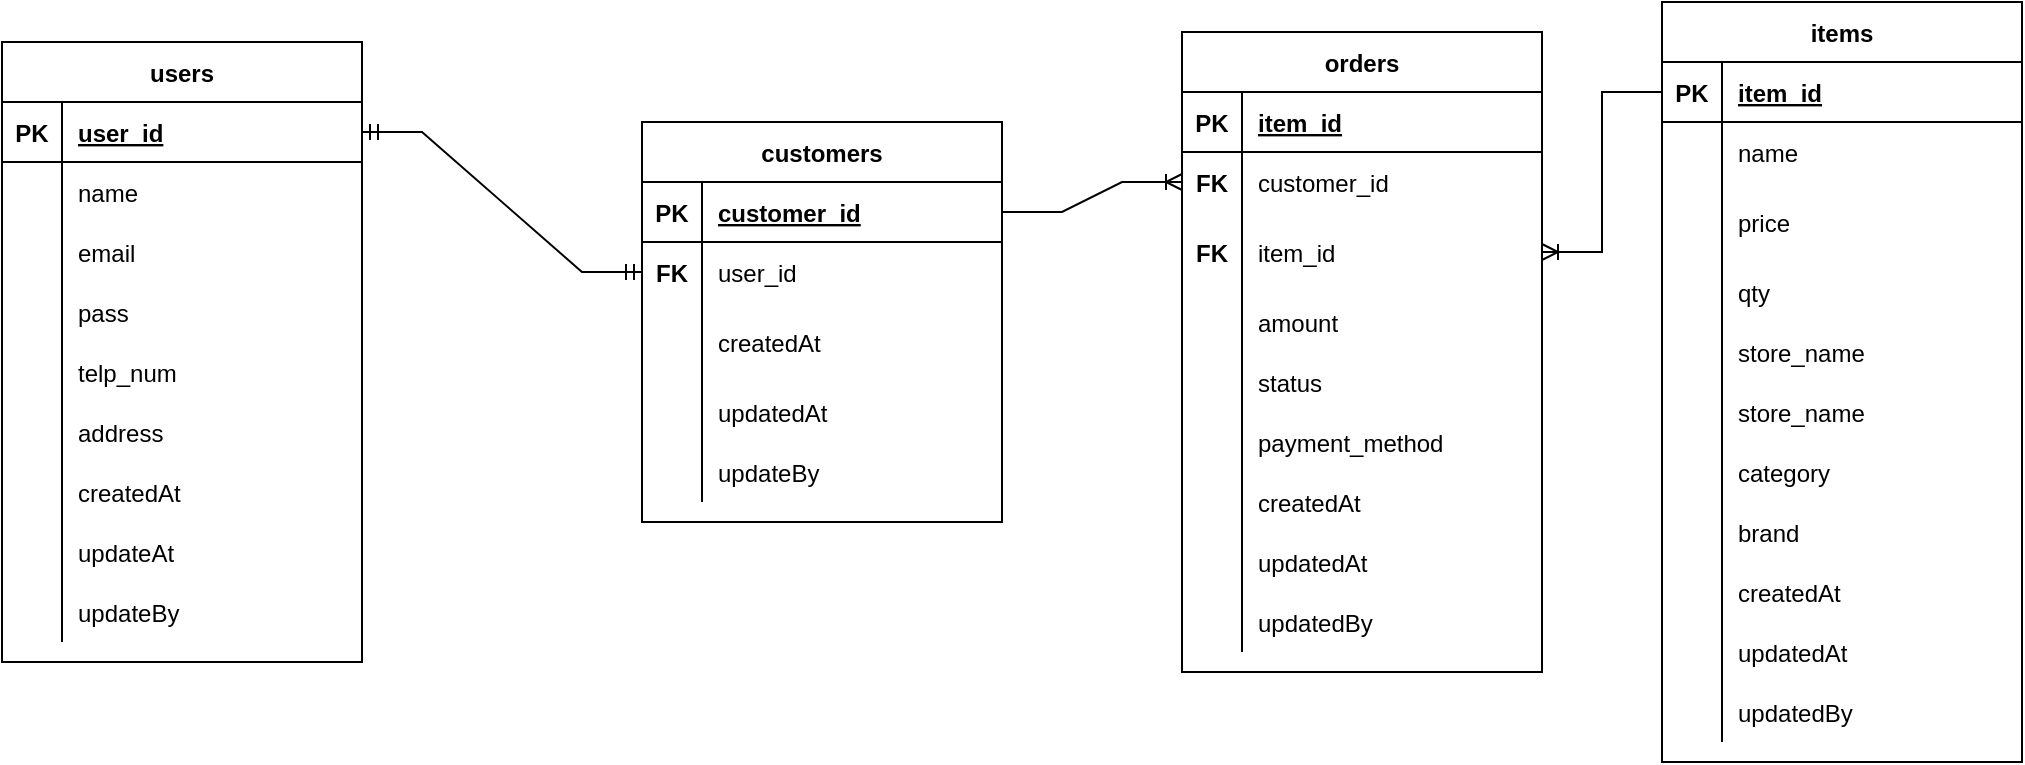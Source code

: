 <mxfile version="20.0.4" type="github">
  <diagram id="JrXbYblnjlUDJ8PP4WcI" name="Page-1">
    <mxGraphModel dx="1497" dy="842" grid="1" gridSize="10" guides="1" tooltips="1" connect="1" arrows="1" fold="1" page="1" pageScale="1" pageWidth="850" pageHeight="1100" math="0" shadow="0">
      <root>
        <mxCell id="0" />
        <mxCell id="1" parent="0" />
        <mxCell id="maL3BhOkL6FylzDIIZLm-1" value="users" style="shape=table;startSize=30;container=1;collapsible=1;childLayout=tableLayout;fixedRows=1;rowLines=0;fontStyle=1;align=center;resizeLast=1;sketch=0;" vertex="1" parent="1">
          <mxGeometry x="40" y="40" width="180" height="310" as="geometry">
            <mxRectangle x="120" y="180" width="70" height="30" as="alternateBounds" />
          </mxGeometry>
        </mxCell>
        <mxCell id="maL3BhOkL6FylzDIIZLm-2" value="" style="shape=tableRow;horizontal=0;startSize=0;swimlaneHead=0;swimlaneBody=0;fillColor=none;collapsible=0;dropTarget=0;points=[[0,0.5],[1,0.5]];portConstraint=eastwest;top=0;left=0;right=0;bottom=1;" vertex="1" parent="maL3BhOkL6FylzDIIZLm-1">
          <mxGeometry y="30" width="180" height="30" as="geometry" />
        </mxCell>
        <mxCell id="maL3BhOkL6FylzDIIZLm-3" value="PK" style="shape=partialRectangle;connectable=0;fillColor=none;top=0;left=0;bottom=0;right=0;fontStyle=1;overflow=hidden;" vertex="1" parent="maL3BhOkL6FylzDIIZLm-2">
          <mxGeometry width="30" height="30" as="geometry">
            <mxRectangle width="30" height="30" as="alternateBounds" />
          </mxGeometry>
        </mxCell>
        <mxCell id="maL3BhOkL6FylzDIIZLm-4" value="user_id" style="shape=partialRectangle;connectable=0;fillColor=none;top=0;left=0;bottom=0;right=0;align=left;spacingLeft=6;fontStyle=5;overflow=hidden;" vertex="1" parent="maL3BhOkL6FylzDIIZLm-2">
          <mxGeometry x="30" width="150" height="30" as="geometry">
            <mxRectangle width="150" height="30" as="alternateBounds" />
          </mxGeometry>
        </mxCell>
        <mxCell id="maL3BhOkL6FylzDIIZLm-5" value="" style="shape=tableRow;horizontal=0;startSize=0;swimlaneHead=0;swimlaneBody=0;fillColor=none;collapsible=0;dropTarget=0;points=[[0,0.5],[1,0.5]];portConstraint=eastwest;top=0;left=0;right=0;bottom=0;" vertex="1" parent="maL3BhOkL6FylzDIIZLm-1">
          <mxGeometry y="60" width="180" height="30" as="geometry" />
        </mxCell>
        <mxCell id="maL3BhOkL6FylzDIIZLm-6" value="" style="shape=partialRectangle;connectable=0;fillColor=none;top=0;left=0;bottom=0;right=0;editable=1;overflow=hidden;" vertex="1" parent="maL3BhOkL6FylzDIIZLm-5">
          <mxGeometry width="30" height="30" as="geometry">
            <mxRectangle width="30" height="30" as="alternateBounds" />
          </mxGeometry>
        </mxCell>
        <mxCell id="maL3BhOkL6FylzDIIZLm-7" value="name" style="shape=partialRectangle;connectable=0;fillColor=none;top=0;left=0;bottom=0;right=0;align=left;spacingLeft=6;overflow=hidden;" vertex="1" parent="maL3BhOkL6FylzDIIZLm-5">
          <mxGeometry x="30" width="150" height="30" as="geometry">
            <mxRectangle width="150" height="30" as="alternateBounds" />
          </mxGeometry>
        </mxCell>
        <mxCell id="maL3BhOkL6FylzDIIZLm-8" value="" style="shape=tableRow;horizontal=0;startSize=0;swimlaneHead=0;swimlaneBody=0;fillColor=none;collapsible=0;dropTarget=0;points=[[0,0.5],[1,0.5]];portConstraint=eastwest;top=0;left=0;right=0;bottom=0;" vertex="1" parent="maL3BhOkL6FylzDIIZLm-1">
          <mxGeometry y="90" width="180" height="30" as="geometry" />
        </mxCell>
        <mxCell id="maL3BhOkL6FylzDIIZLm-9" value="" style="shape=partialRectangle;connectable=0;fillColor=none;top=0;left=0;bottom=0;right=0;editable=1;overflow=hidden;" vertex="1" parent="maL3BhOkL6FylzDIIZLm-8">
          <mxGeometry width="30" height="30" as="geometry">
            <mxRectangle width="30" height="30" as="alternateBounds" />
          </mxGeometry>
        </mxCell>
        <mxCell id="maL3BhOkL6FylzDIIZLm-10" value="email" style="shape=partialRectangle;connectable=0;fillColor=none;top=0;left=0;bottom=0;right=0;align=left;spacingLeft=6;overflow=hidden;" vertex="1" parent="maL3BhOkL6FylzDIIZLm-8">
          <mxGeometry x="30" width="150" height="30" as="geometry">
            <mxRectangle width="150" height="30" as="alternateBounds" />
          </mxGeometry>
        </mxCell>
        <mxCell id="maL3BhOkL6FylzDIIZLm-11" value="" style="shape=tableRow;horizontal=0;startSize=0;swimlaneHead=0;swimlaneBody=0;fillColor=none;collapsible=0;dropTarget=0;points=[[0,0.5],[1,0.5]];portConstraint=eastwest;top=0;left=0;right=0;bottom=0;" vertex="1" parent="maL3BhOkL6FylzDIIZLm-1">
          <mxGeometry y="120" width="180" height="30" as="geometry" />
        </mxCell>
        <mxCell id="maL3BhOkL6FylzDIIZLm-12" value="" style="shape=partialRectangle;connectable=0;fillColor=none;top=0;left=0;bottom=0;right=0;editable=1;overflow=hidden;" vertex="1" parent="maL3BhOkL6FylzDIIZLm-11">
          <mxGeometry width="30" height="30" as="geometry">
            <mxRectangle width="30" height="30" as="alternateBounds" />
          </mxGeometry>
        </mxCell>
        <mxCell id="maL3BhOkL6FylzDIIZLm-13" value="pass" style="shape=partialRectangle;connectable=0;fillColor=none;top=0;left=0;bottom=0;right=0;align=left;spacingLeft=6;overflow=hidden;" vertex="1" parent="maL3BhOkL6FylzDIIZLm-11">
          <mxGeometry x="30" width="150" height="30" as="geometry">
            <mxRectangle width="150" height="30" as="alternateBounds" />
          </mxGeometry>
        </mxCell>
        <mxCell id="maL3BhOkL6FylzDIIZLm-101" value="" style="shape=tableRow;horizontal=0;startSize=0;swimlaneHead=0;swimlaneBody=0;fillColor=none;collapsible=0;dropTarget=0;points=[[0,0.5],[1,0.5]];portConstraint=eastwest;top=0;left=0;right=0;bottom=0;" vertex="1" parent="maL3BhOkL6FylzDIIZLm-1">
          <mxGeometry y="150" width="180" height="30" as="geometry" />
        </mxCell>
        <mxCell id="maL3BhOkL6FylzDIIZLm-102" value="" style="shape=partialRectangle;connectable=0;fillColor=none;top=0;left=0;bottom=0;right=0;editable=1;overflow=hidden;" vertex="1" parent="maL3BhOkL6FylzDIIZLm-101">
          <mxGeometry width="30" height="30" as="geometry">
            <mxRectangle width="30" height="30" as="alternateBounds" />
          </mxGeometry>
        </mxCell>
        <mxCell id="maL3BhOkL6FylzDIIZLm-103" value="telp_num" style="shape=partialRectangle;connectable=0;fillColor=none;top=0;left=0;bottom=0;right=0;align=left;spacingLeft=6;overflow=hidden;" vertex="1" parent="maL3BhOkL6FylzDIIZLm-101">
          <mxGeometry x="30" width="150" height="30" as="geometry">
            <mxRectangle width="150" height="30" as="alternateBounds" />
          </mxGeometry>
        </mxCell>
        <mxCell id="maL3BhOkL6FylzDIIZLm-104" value="" style="shape=tableRow;horizontal=0;startSize=0;swimlaneHead=0;swimlaneBody=0;fillColor=none;collapsible=0;dropTarget=0;points=[[0,0.5],[1,0.5]];portConstraint=eastwest;top=0;left=0;right=0;bottom=0;" vertex="1" parent="maL3BhOkL6FylzDIIZLm-1">
          <mxGeometry y="180" width="180" height="30" as="geometry" />
        </mxCell>
        <mxCell id="maL3BhOkL6FylzDIIZLm-105" value="" style="shape=partialRectangle;connectable=0;fillColor=none;top=0;left=0;bottom=0;right=0;editable=1;overflow=hidden;" vertex="1" parent="maL3BhOkL6FylzDIIZLm-104">
          <mxGeometry width="30" height="30" as="geometry">
            <mxRectangle width="30" height="30" as="alternateBounds" />
          </mxGeometry>
        </mxCell>
        <mxCell id="maL3BhOkL6FylzDIIZLm-106" value="address" style="shape=partialRectangle;connectable=0;fillColor=none;top=0;left=0;bottom=0;right=0;align=left;spacingLeft=6;overflow=hidden;" vertex="1" parent="maL3BhOkL6FylzDIIZLm-104">
          <mxGeometry x="30" width="150" height="30" as="geometry">
            <mxRectangle width="150" height="30" as="alternateBounds" />
          </mxGeometry>
        </mxCell>
        <mxCell id="maL3BhOkL6FylzDIIZLm-107" value="" style="shape=tableRow;horizontal=0;startSize=0;swimlaneHead=0;swimlaneBody=0;fillColor=none;collapsible=0;dropTarget=0;points=[[0,0.5],[1,0.5]];portConstraint=eastwest;top=0;left=0;right=0;bottom=0;" vertex="1" parent="maL3BhOkL6FylzDIIZLm-1">
          <mxGeometry y="210" width="180" height="30" as="geometry" />
        </mxCell>
        <mxCell id="maL3BhOkL6FylzDIIZLm-108" value="" style="shape=partialRectangle;connectable=0;fillColor=none;top=0;left=0;bottom=0;right=0;editable=1;overflow=hidden;" vertex="1" parent="maL3BhOkL6FylzDIIZLm-107">
          <mxGeometry width="30" height="30" as="geometry">
            <mxRectangle width="30" height="30" as="alternateBounds" />
          </mxGeometry>
        </mxCell>
        <mxCell id="maL3BhOkL6FylzDIIZLm-109" value="createdAt" style="shape=partialRectangle;connectable=0;fillColor=none;top=0;left=0;bottom=0;right=0;align=left;spacingLeft=6;overflow=hidden;" vertex="1" parent="maL3BhOkL6FylzDIIZLm-107">
          <mxGeometry x="30" width="150" height="30" as="geometry">
            <mxRectangle width="150" height="30" as="alternateBounds" />
          </mxGeometry>
        </mxCell>
        <mxCell id="maL3BhOkL6FylzDIIZLm-219" value="" style="shape=tableRow;horizontal=0;startSize=0;swimlaneHead=0;swimlaneBody=0;fillColor=none;collapsible=0;dropTarget=0;points=[[0,0.5],[1,0.5]];portConstraint=eastwest;top=0;left=0;right=0;bottom=0;" vertex="1" parent="maL3BhOkL6FylzDIIZLm-1">
          <mxGeometry y="240" width="180" height="30" as="geometry" />
        </mxCell>
        <mxCell id="maL3BhOkL6FylzDIIZLm-220" value="" style="shape=partialRectangle;connectable=0;fillColor=none;top=0;left=0;bottom=0;right=0;editable=1;overflow=hidden;" vertex="1" parent="maL3BhOkL6FylzDIIZLm-219">
          <mxGeometry width="30" height="30" as="geometry">
            <mxRectangle width="30" height="30" as="alternateBounds" />
          </mxGeometry>
        </mxCell>
        <mxCell id="maL3BhOkL6FylzDIIZLm-221" value="updateAt" style="shape=partialRectangle;connectable=0;fillColor=none;top=0;left=0;bottom=0;right=0;align=left;spacingLeft=6;overflow=hidden;" vertex="1" parent="maL3BhOkL6FylzDIIZLm-219">
          <mxGeometry x="30" width="150" height="30" as="geometry">
            <mxRectangle width="150" height="30" as="alternateBounds" />
          </mxGeometry>
        </mxCell>
        <mxCell id="maL3BhOkL6FylzDIIZLm-110" value="" style="shape=tableRow;horizontal=0;startSize=0;swimlaneHead=0;swimlaneBody=0;fillColor=none;collapsible=0;dropTarget=0;points=[[0,0.5],[1,0.5]];portConstraint=eastwest;top=0;left=0;right=0;bottom=0;" vertex="1" parent="maL3BhOkL6FylzDIIZLm-1">
          <mxGeometry y="270" width="180" height="30" as="geometry" />
        </mxCell>
        <mxCell id="maL3BhOkL6FylzDIIZLm-111" value="" style="shape=partialRectangle;connectable=0;fillColor=none;top=0;left=0;bottom=0;right=0;editable=1;overflow=hidden;" vertex="1" parent="maL3BhOkL6FylzDIIZLm-110">
          <mxGeometry width="30" height="30" as="geometry">
            <mxRectangle width="30" height="30" as="alternateBounds" />
          </mxGeometry>
        </mxCell>
        <mxCell id="maL3BhOkL6FylzDIIZLm-112" value="updateBy" style="shape=partialRectangle;connectable=0;fillColor=none;top=0;left=0;bottom=0;right=0;align=left;spacingLeft=6;overflow=hidden;" vertex="1" parent="maL3BhOkL6FylzDIIZLm-110">
          <mxGeometry x="30" width="150" height="30" as="geometry">
            <mxRectangle width="150" height="30" as="alternateBounds" />
          </mxGeometry>
        </mxCell>
        <mxCell id="maL3BhOkL6FylzDIIZLm-144" value="customers" style="shape=table;startSize=30;container=1;collapsible=1;childLayout=tableLayout;fixedRows=1;rowLines=0;fontStyle=1;align=center;resizeLast=1;sketch=0;" vertex="1" parent="1">
          <mxGeometry x="360" y="80" width="180" height="200" as="geometry" />
        </mxCell>
        <mxCell id="maL3BhOkL6FylzDIIZLm-145" value="" style="shape=tableRow;horizontal=0;startSize=0;swimlaneHead=0;swimlaneBody=0;fillColor=none;collapsible=0;dropTarget=0;points=[[0,0.5],[1,0.5]];portConstraint=eastwest;top=0;left=0;right=0;bottom=1;sketch=0;" vertex="1" parent="maL3BhOkL6FylzDIIZLm-144">
          <mxGeometry y="30" width="180" height="30" as="geometry" />
        </mxCell>
        <mxCell id="maL3BhOkL6FylzDIIZLm-146" value="PK" style="shape=partialRectangle;connectable=0;fillColor=none;top=0;left=0;bottom=0;right=0;fontStyle=1;overflow=hidden;sketch=0;" vertex="1" parent="maL3BhOkL6FylzDIIZLm-145">
          <mxGeometry width="30" height="30" as="geometry">
            <mxRectangle width="30" height="30" as="alternateBounds" />
          </mxGeometry>
        </mxCell>
        <mxCell id="maL3BhOkL6FylzDIIZLm-147" value="customer_id" style="shape=partialRectangle;connectable=0;fillColor=none;top=0;left=0;bottom=0;right=0;align=left;spacingLeft=6;fontStyle=5;overflow=hidden;sketch=0;" vertex="1" parent="maL3BhOkL6FylzDIIZLm-145">
          <mxGeometry x="30" width="150" height="30" as="geometry">
            <mxRectangle width="150" height="30" as="alternateBounds" />
          </mxGeometry>
        </mxCell>
        <mxCell id="maL3BhOkL6FylzDIIZLm-148" value="" style="shape=tableRow;horizontal=0;startSize=0;swimlaneHead=0;swimlaneBody=0;fillColor=none;collapsible=0;dropTarget=0;points=[[0,0.5],[1,0.5]];portConstraint=eastwest;top=0;left=0;right=0;bottom=0;sketch=0;" vertex="1" parent="maL3BhOkL6FylzDIIZLm-144">
          <mxGeometry y="60" width="180" height="30" as="geometry" />
        </mxCell>
        <mxCell id="maL3BhOkL6FylzDIIZLm-149" value="FK" style="shape=partialRectangle;connectable=0;fillColor=none;top=0;left=0;bottom=0;right=0;editable=1;overflow=hidden;sketch=0;fontStyle=1" vertex="1" parent="maL3BhOkL6FylzDIIZLm-148">
          <mxGeometry width="30" height="30" as="geometry">
            <mxRectangle width="30" height="30" as="alternateBounds" />
          </mxGeometry>
        </mxCell>
        <mxCell id="maL3BhOkL6FylzDIIZLm-150" value="user_id" style="shape=partialRectangle;connectable=0;fillColor=none;top=0;left=0;bottom=0;right=0;align=left;spacingLeft=6;overflow=hidden;sketch=0;" vertex="1" parent="maL3BhOkL6FylzDIIZLm-148">
          <mxGeometry x="30" width="150" height="30" as="geometry">
            <mxRectangle width="150" height="30" as="alternateBounds" />
          </mxGeometry>
        </mxCell>
        <mxCell id="maL3BhOkL6FylzDIIZLm-157" value="" style="shape=tableRow;horizontal=0;startSize=0;swimlaneHead=0;swimlaneBody=0;fillColor=none;collapsible=0;dropTarget=0;points=[[0,0.5],[1,0.5]];portConstraint=eastwest;top=0;left=0;right=0;bottom=0;sketch=0;" vertex="1" parent="maL3BhOkL6FylzDIIZLm-144">
          <mxGeometry y="90" width="180" height="40" as="geometry" />
        </mxCell>
        <mxCell id="maL3BhOkL6FylzDIIZLm-158" value="" style="shape=partialRectangle;connectable=0;fillColor=none;top=0;left=0;bottom=0;right=0;editable=1;overflow=hidden;sketch=0;" vertex="1" parent="maL3BhOkL6FylzDIIZLm-157">
          <mxGeometry width="30" height="40" as="geometry">
            <mxRectangle width="30" height="40" as="alternateBounds" />
          </mxGeometry>
        </mxCell>
        <mxCell id="maL3BhOkL6FylzDIIZLm-159" value="createdAt" style="shape=partialRectangle;connectable=0;fillColor=none;top=0;left=0;bottom=0;right=0;align=left;spacingLeft=6;overflow=hidden;sketch=0;" vertex="1" parent="maL3BhOkL6FylzDIIZLm-157">
          <mxGeometry x="30" width="150" height="40" as="geometry">
            <mxRectangle width="150" height="40" as="alternateBounds" />
          </mxGeometry>
        </mxCell>
        <mxCell id="maL3BhOkL6FylzDIIZLm-160" value="" style="shape=tableRow;horizontal=0;startSize=0;swimlaneHead=0;swimlaneBody=0;fillColor=none;collapsible=0;dropTarget=0;points=[[0,0.5],[1,0.5]];portConstraint=eastwest;top=0;left=0;right=0;bottom=0;sketch=0;" vertex="1" parent="maL3BhOkL6FylzDIIZLm-144">
          <mxGeometry y="130" width="180" height="30" as="geometry" />
        </mxCell>
        <mxCell id="maL3BhOkL6FylzDIIZLm-161" value="" style="shape=partialRectangle;connectable=0;fillColor=none;top=0;left=0;bottom=0;right=0;editable=1;overflow=hidden;sketch=0;" vertex="1" parent="maL3BhOkL6FylzDIIZLm-160">
          <mxGeometry width="30" height="30" as="geometry">
            <mxRectangle width="30" height="30" as="alternateBounds" />
          </mxGeometry>
        </mxCell>
        <mxCell id="maL3BhOkL6FylzDIIZLm-162" value="updatedAt" style="shape=partialRectangle;connectable=0;fillColor=none;top=0;left=0;bottom=0;right=0;align=left;spacingLeft=6;overflow=hidden;sketch=0;" vertex="1" parent="maL3BhOkL6FylzDIIZLm-160">
          <mxGeometry x="30" width="150" height="30" as="geometry">
            <mxRectangle width="150" height="30" as="alternateBounds" />
          </mxGeometry>
        </mxCell>
        <mxCell id="maL3BhOkL6FylzDIIZLm-240" value="" style="shape=tableRow;horizontal=0;startSize=0;swimlaneHead=0;swimlaneBody=0;fillColor=none;collapsible=0;dropTarget=0;points=[[0,0.5],[1,0.5]];portConstraint=eastwest;top=0;left=0;right=0;bottom=0;" vertex="1" parent="maL3BhOkL6FylzDIIZLm-144">
          <mxGeometry y="160" width="180" height="30" as="geometry" />
        </mxCell>
        <mxCell id="maL3BhOkL6FylzDIIZLm-241" value="" style="shape=partialRectangle;connectable=0;fillColor=none;top=0;left=0;bottom=0;right=0;editable=1;overflow=hidden;" vertex="1" parent="maL3BhOkL6FylzDIIZLm-240">
          <mxGeometry width="30" height="30" as="geometry">
            <mxRectangle width="30" height="30" as="alternateBounds" />
          </mxGeometry>
        </mxCell>
        <mxCell id="maL3BhOkL6FylzDIIZLm-242" value="updateBy" style="shape=partialRectangle;connectable=0;fillColor=none;top=0;left=0;bottom=0;right=0;align=left;spacingLeft=6;overflow=hidden;" vertex="1" parent="maL3BhOkL6FylzDIIZLm-240">
          <mxGeometry x="30" width="150" height="30" as="geometry">
            <mxRectangle width="150" height="30" as="alternateBounds" />
          </mxGeometry>
        </mxCell>
        <mxCell id="maL3BhOkL6FylzDIIZLm-163" value="" style="edgeStyle=entityRelationEdgeStyle;fontSize=12;html=1;endArrow=ERmandOne;startArrow=ERmandOne;rounded=0;entryX=0;entryY=0.5;entryDx=0;entryDy=0;" edge="1" parent="1" source="maL3BhOkL6FylzDIIZLm-2" target="maL3BhOkL6FylzDIIZLm-148">
          <mxGeometry width="100" height="100" relative="1" as="geometry">
            <mxPoint x="400" y="570" as="sourcePoint" />
            <mxPoint x="500" y="470" as="targetPoint" />
          </mxGeometry>
        </mxCell>
        <mxCell id="maL3BhOkL6FylzDIIZLm-164" value="items" style="shape=table;startSize=30;container=1;collapsible=1;childLayout=tableLayout;fixedRows=1;rowLines=0;fontStyle=1;align=center;resizeLast=1;sketch=0;" vertex="1" parent="1">
          <mxGeometry x="870" y="20" width="180" height="380" as="geometry" />
        </mxCell>
        <mxCell id="maL3BhOkL6FylzDIIZLm-165" value="" style="shape=tableRow;horizontal=0;startSize=0;swimlaneHead=0;swimlaneBody=0;fillColor=none;collapsible=0;dropTarget=0;points=[[0,0.5],[1,0.5]];portConstraint=eastwest;top=0;left=0;right=0;bottom=1;sketch=0;" vertex="1" parent="maL3BhOkL6FylzDIIZLm-164">
          <mxGeometry y="30" width="180" height="30" as="geometry" />
        </mxCell>
        <mxCell id="maL3BhOkL6FylzDIIZLm-166" value="PK" style="shape=partialRectangle;connectable=0;fillColor=none;top=0;left=0;bottom=0;right=0;fontStyle=1;overflow=hidden;sketch=0;" vertex="1" parent="maL3BhOkL6FylzDIIZLm-165">
          <mxGeometry width="30" height="30" as="geometry">
            <mxRectangle width="30" height="30" as="alternateBounds" />
          </mxGeometry>
        </mxCell>
        <mxCell id="maL3BhOkL6FylzDIIZLm-167" value="item_id" style="shape=partialRectangle;connectable=0;fillColor=none;top=0;left=0;bottom=0;right=0;align=left;spacingLeft=6;fontStyle=5;overflow=hidden;sketch=0;" vertex="1" parent="maL3BhOkL6FylzDIIZLm-165">
          <mxGeometry x="30" width="150" height="30" as="geometry">
            <mxRectangle width="150" height="30" as="alternateBounds" />
          </mxGeometry>
        </mxCell>
        <mxCell id="maL3BhOkL6FylzDIIZLm-168" value="" style="shape=tableRow;horizontal=0;startSize=0;swimlaneHead=0;swimlaneBody=0;fillColor=none;collapsible=0;dropTarget=0;points=[[0,0.5],[1,0.5]];portConstraint=eastwest;top=0;left=0;right=0;bottom=0;sketch=0;" vertex="1" parent="maL3BhOkL6FylzDIIZLm-164">
          <mxGeometry y="60" width="180" height="30" as="geometry" />
        </mxCell>
        <mxCell id="maL3BhOkL6FylzDIIZLm-169" value="" style="shape=partialRectangle;connectable=0;fillColor=none;top=0;left=0;bottom=0;right=0;editable=1;overflow=hidden;sketch=0;" vertex="1" parent="maL3BhOkL6FylzDIIZLm-168">
          <mxGeometry width="30" height="30" as="geometry">
            <mxRectangle width="30" height="30" as="alternateBounds" />
          </mxGeometry>
        </mxCell>
        <mxCell id="maL3BhOkL6FylzDIIZLm-170" value="name" style="shape=partialRectangle;connectable=0;fillColor=none;top=0;left=0;bottom=0;right=0;align=left;spacingLeft=6;overflow=hidden;sketch=0;" vertex="1" parent="maL3BhOkL6FylzDIIZLm-168">
          <mxGeometry x="30" width="150" height="30" as="geometry">
            <mxRectangle width="150" height="30" as="alternateBounds" />
          </mxGeometry>
        </mxCell>
        <mxCell id="maL3BhOkL6FylzDIIZLm-171" value="" style="shape=tableRow;horizontal=0;startSize=0;swimlaneHead=0;swimlaneBody=0;fillColor=none;collapsible=0;dropTarget=0;points=[[0,0.5],[1,0.5]];portConstraint=eastwest;top=0;left=0;right=0;bottom=0;sketch=0;" vertex="1" parent="maL3BhOkL6FylzDIIZLm-164">
          <mxGeometry y="90" width="180" height="40" as="geometry" />
        </mxCell>
        <mxCell id="maL3BhOkL6FylzDIIZLm-172" value="" style="shape=partialRectangle;connectable=0;fillColor=none;top=0;left=0;bottom=0;right=0;editable=1;overflow=hidden;sketch=0;" vertex="1" parent="maL3BhOkL6FylzDIIZLm-171">
          <mxGeometry width="30" height="40" as="geometry">
            <mxRectangle width="30" height="40" as="alternateBounds" />
          </mxGeometry>
        </mxCell>
        <mxCell id="maL3BhOkL6FylzDIIZLm-173" value="price" style="shape=partialRectangle;connectable=0;fillColor=none;top=0;left=0;bottom=0;right=0;align=left;spacingLeft=6;overflow=hidden;sketch=0;" vertex="1" parent="maL3BhOkL6FylzDIIZLm-171">
          <mxGeometry x="30" width="150" height="40" as="geometry">
            <mxRectangle width="150" height="40" as="alternateBounds" />
          </mxGeometry>
        </mxCell>
        <mxCell id="maL3BhOkL6FylzDIIZLm-174" value="" style="shape=tableRow;horizontal=0;startSize=0;swimlaneHead=0;swimlaneBody=0;fillColor=none;collapsible=0;dropTarget=0;points=[[0,0.5],[1,0.5]];portConstraint=eastwest;top=0;left=0;right=0;bottom=0;sketch=0;" vertex="1" parent="maL3BhOkL6FylzDIIZLm-164">
          <mxGeometry y="130" width="180" height="30" as="geometry" />
        </mxCell>
        <mxCell id="maL3BhOkL6FylzDIIZLm-175" value="" style="shape=partialRectangle;connectable=0;fillColor=none;top=0;left=0;bottom=0;right=0;editable=1;overflow=hidden;sketch=0;" vertex="1" parent="maL3BhOkL6FylzDIIZLm-174">
          <mxGeometry width="30" height="30" as="geometry">
            <mxRectangle width="30" height="30" as="alternateBounds" />
          </mxGeometry>
        </mxCell>
        <mxCell id="maL3BhOkL6FylzDIIZLm-176" value="qty" style="shape=partialRectangle;connectable=0;fillColor=none;top=0;left=0;bottom=0;right=0;align=left;spacingLeft=6;overflow=hidden;sketch=0;" vertex="1" parent="maL3BhOkL6FylzDIIZLm-174">
          <mxGeometry x="30" width="150" height="30" as="geometry">
            <mxRectangle width="150" height="30" as="alternateBounds" />
          </mxGeometry>
        </mxCell>
        <mxCell id="maL3BhOkL6FylzDIIZLm-246" value="" style="shape=tableRow;horizontal=0;startSize=0;swimlaneHead=0;swimlaneBody=0;fillColor=none;collapsible=0;dropTarget=0;points=[[0,0.5],[1,0.5]];portConstraint=eastwest;top=0;left=0;right=0;bottom=0;sketch=0;" vertex="1" parent="maL3BhOkL6FylzDIIZLm-164">
          <mxGeometry y="160" width="180" height="30" as="geometry" />
        </mxCell>
        <mxCell id="maL3BhOkL6FylzDIIZLm-247" value="" style="shape=partialRectangle;connectable=0;fillColor=none;top=0;left=0;bottom=0;right=0;editable=1;overflow=hidden;sketch=0;" vertex="1" parent="maL3BhOkL6FylzDIIZLm-246">
          <mxGeometry width="30" height="30" as="geometry">
            <mxRectangle width="30" height="30" as="alternateBounds" />
          </mxGeometry>
        </mxCell>
        <mxCell id="maL3BhOkL6FylzDIIZLm-248" value="store_name" style="shape=partialRectangle;connectable=0;fillColor=none;top=0;left=0;bottom=0;right=0;align=left;spacingLeft=6;overflow=hidden;sketch=0;" vertex="1" parent="maL3BhOkL6FylzDIIZLm-246">
          <mxGeometry x="30" width="150" height="30" as="geometry">
            <mxRectangle width="150" height="30" as="alternateBounds" />
          </mxGeometry>
        </mxCell>
        <mxCell id="maL3BhOkL6FylzDIIZLm-178" value="" style="shape=tableRow;horizontal=0;startSize=0;swimlaneHead=0;swimlaneBody=0;fillColor=none;collapsible=0;dropTarget=0;points=[[0,0.5],[1,0.5]];portConstraint=eastwest;top=0;left=0;right=0;bottom=0;sketch=0;" vertex="1" parent="maL3BhOkL6FylzDIIZLm-164">
          <mxGeometry y="190" width="180" height="30" as="geometry" />
        </mxCell>
        <mxCell id="maL3BhOkL6FylzDIIZLm-179" value="" style="shape=partialRectangle;connectable=0;fillColor=none;top=0;left=0;bottom=0;right=0;editable=1;overflow=hidden;sketch=0;" vertex="1" parent="maL3BhOkL6FylzDIIZLm-178">
          <mxGeometry width="30" height="30" as="geometry">
            <mxRectangle width="30" height="30" as="alternateBounds" />
          </mxGeometry>
        </mxCell>
        <mxCell id="maL3BhOkL6FylzDIIZLm-180" value="store_name" style="shape=partialRectangle;connectable=0;fillColor=none;top=0;left=0;bottom=0;right=0;align=left;spacingLeft=6;overflow=hidden;sketch=0;" vertex="1" parent="maL3BhOkL6FylzDIIZLm-178">
          <mxGeometry x="30" width="150" height="30" as="geometry">
            <mxRectangle width="150" height="30" as="alternateBounds" />
          </mxGeometry>
        </mxCell>
        <mxCell id="maL3BhOkL6FylzDIIZLm-181" value="" style="shape=tableRow;horizontal=0;startSize=0;swimlaneHead=0;swimlaneBody=0;fillColor=none;collapsible=0;dropTarget=0;points=[[0,0.5],[1,0.5]];portConstraint=eastwest;top=0;left=0;right=0;bottom=0;sketch=0;" vertex="1" parent="maL3BhOkL6FylzDIIZLm-164">
          <mxGeometry y="220" width="180" height="30" as="geometry" />
        </mxCell>
        <mxCell id="maL3BhOkL6FylzDIIZLm-182" value="" style="shape=partialRectangle;connectable=0;fillColor=none;top=0;left=0;bottom=0;right=0;editable=1;overflow=hidden;sketch=0;" vertex="1" parent="maL3BhOkL6FylzDIIZLm-181">
          <mxGeometry width="30" height="30" as="geometry">
            <mxRectangle width="30" height="30" as="alternateBounds" />
          </mxGeometry>
        </mxCell>
        <mxCell id="maL3BhOkL6FylzDIIZLm-183" value="category" style="shape=partialRectangle;connectable=0;fillColor=none;top=0;left=0;bottom=0;right=0;align=left;spacingLeft=6;overflow=hidden;sketch=0;" vertex="1" parent="maL3BhOkL6FylzDIIZLm-181">
          <mxGeometry x="30" width="150" height="30" as="geometry">
            <mxRectangle width="150" height="30" as="alternateBounds" />
          </mxGeometry>
        </mxCell>
        <mxCell id="maL3BhOkL6FylzDIIZLm-184" value="" style="shape=tableRow;horizontal=0;startSize=0;swimlaneHead=0;swimlaneBody=0;fillColor=none;collapsible=0;dropTarget=0;points=[[0,0.5],[1,0.5]];portConstraint=eastwest;top=0;left=0;right=0;bottom=0;sketch=0;" vertex="1" parent="maL3BhOkL6FylzDIIZLm-164">
          <mxGeometry y="250" width="180" height="30" as="geometry" />
        </mxCell>
        <mxCell id="maL3BhOkL6FylzDIIZLm-185" value="" style="shape=partialRectangle;connectable=0;fillColor=none;top=0;left=0;bottom=0;right=0;editable=1;overflow=hidden;sketch=0;" vertex="1" parent="maL3BhOkL6FylzDIIZLm-184">
          <mxGeometry width="30" height="30" as="geometry">
            <mxRectangle width="30" height="30" as="alternateBounds" />
          </mxGeometry>
        </mxCell>
        <mxCell id="maL3BhOkL6FylzDIIZLm-186" value="brand" style="shape=partialRectangle;connectable=0;fillColor=none;top=0;left=0;bottom=0;right=0;align=left;spacingLeft=6;overflow=hidden;sketch=0;" vertex="1" parent="maL3BhOkL6FylzDIIZLm-184">
          <mxGeometry x="30" width="150" height="30" as="geometry">
            <mxRectangle width="150" height="30" as="alternateBounds" />
          </mxGeometry>
        </mxCell>
        <mxCell id="maL3BhOkL6FylzDIIZLm-187" value="" style="shape=tableRow;horizontal=0;startSize=0;swimlaneHead=0;swimlaneBody=0;fillColor=none;collapsible=0;dropTarget=0;points=[[0,0.5],[1,0.5]];portConstraint=eastwest;top=0;left=0;right=0;bottom=0;sketch=0;" vertex="1" parent="maL3BhOkL6FylzDIIZLm-164">
          <mxGeometry y="280" width="180" height="30" as="geometry" />
        </mxCell>
        <mxCell id="maL3BhOkL6FylzDIIZLm-188" value="" style="shape=partialRectangle;connectable=0;fillColor=none;top=0;left=0;bottom=0;right=0;editable=1;overflow=hidden;sketch=0;" vertex="1" parent="maL3BhOkL6FylzDIIZLm-187">
          <mxGeometry width="30" height="30" as="geometry">
            <mxRectangle width="30" height="30" as="alternateBounds" />
          </mxGeometry>
        </mxCell>
        <mxCell id="maL3BhOkL6FylzDIIZLm-189" value="createdAt" style="shape=partialRectangle;connectable=0;fillColor=none;top=0;left=0;bottom=0;right=0;align=left;spacingLeft=6;overflow=hidden;sketch=0;" vertex="1" parent="maL3BhOkL6FylzDIIZLm-187">
          <mxGeometry x="30" width="150" height="30" as="geometry">
            <mxRectangle width="150" height="30" as="alternateBounds" />
          </mxGeometry>
        </mxCell>
        <mxCell id="maL3BhOkL6FylzDIIZLm-190" value="" style="shape=tableRow;horizontal=0;startSize=0;swimlaneHead=0;swimlaneBody=0;fillColor=none;collapsible=0;dropTarget=0;points=[[0,0.5],[1,0.5]];portConstraint=eastwest;top=0;left=0;right=0;bottom=0;sketch=0;" vertex="1" parent="maL3BhOkL6FylzDIIZLm-164">
          <mxGeometry y="310" width="180" height="30" as="geometry" />
        </mxCell>
        <mxCell id="maL3BhOkL6FylzDIIZLm-191" value="" style="shape=partialRectangle;connectable=0;fillColor=none;top=0;left=0;bottom=0;right=0;editable=1;overflow=hidden;sketch=0;" vertex="1" parent="maL3BhOkL6FylzDIIZLm-190">
          <mxGeometry width="30" height="30" as="geometry">
            <mxRectangle width="30" height="30" as="alternateBounds" />
          </mxGeometry>
        </mxCell>
        <mxCell id="maL3BhOkL6FylzDIIZLm-192" value="updatedAt" style="shape=partialRectangle;connectable=0;fillColor=none;top=0;left=0;bottom=0;right=0;align=left;spacingLeft=6;overflow=hidden;sketch=0;" vertex="1" parent="maL3BhOkL6FylzDIIZLm-190">
          <mxGeometry x="30" width="150" height="30" as="geometry">
            <mxRectangle width="150" height="30" as="alternateBounds" />
          </mxGeometry>
        </mxCell>
        <mxCell id="maL3BhOkL6FylzDIIZLm-243" value="" style="shape=tableRow;horizontal=0;startSize=0;swimlaneHead=0;swimlaneBody=0;fillColor=none;collapsible=0;dropTarget=0;points=[[0,0.5],[1,0.5]];portConstraint=eastwest;top=0;left=0;right=0;bottom=0;sketch=0;" vertex="1" parent="maL3BhOkL6FylzDIIZLm-164">
          <mxGeometry y="340" width="180" height="30" as="geometry" />
        </mxCell>
        <mxCell id="maL3BhOkL6FylzDIIZLm-244" value="" style="shape=partialRectangle;connectable=0;fillColor=none;top=0;left=0;bottom=0;right=0;editable=1;overflow=hidden;sketch=0;" vertex="1" parent="maL3BhOkL6FylzDIIZLm-243">
          <mxGeometry width="30" height="30" as="geometry">
            <mxRectangle width="30" height="30" as="alternateBounds" />
          </mxGeometry>
        </mxCell>
        <mxCell id="maL3BhOkL6FylzDIIZLm-245" value="updatedBy" style="shape=partialRectangle;connectable=0;fillColor=none;top=0;left=0;bottom=0;right=0;align=left;spacingLeft=6;overflow=hidden;sketch=0;" vertex="1" parent="maL3BhOkL6FylzDIIZLm-243">
          <mxGeometry x="30" width="150" height="30" as="geometry">
            <mxRectangle width="150" height="30" as="alternateBounds" />
          </mxGeometry>
        </mxCell>
        <mxCell id="maL3BhOkL6FylzDIIZLm-249" value="orders" style="shape=table;startSize=30;container=1;collapsible=1;childLayout=tableLayout;fixedRows=1;rowLines=0;fontStyle=1;align=center;resizeLast=1;sketch=0;" vertex="1" parent="1">
          <mxGeometry x="630" y="35" width="180" height="320" as="geometry" />
        </mxCell>
        <mxCell id="maL3BhOkL6FylzDIIZLm-250" value="" style="shape=tableRow;horizontal=0;startSize=0;swimlaneHead=0;swimlaneBody=0;fillColor=none;collapsible=0;dropTarget=0;points=[[0,0.5],[1,0.5]];portConstraint=eastwest;top=0;left=0;right=0;bottom=1;sketch=0;" vertex="1" parent="maL3BhOkL6FylzDIIZLm-249">
          <mxGeometry y="30" width="180" height="30" as="geometry" />
        </mxCell>
        <mxCell id="maL3BhOkL6FylzDIIZLm-251" value="PK" style="shape=partialRectangle;connectable=0;fillColor=none;top=0;left=0;bottom=0;right=0;fontStyle=1;overflow=hidden;sketch=0;" vertex="1" parent="maL3BhOkL6FylzDIIZLm-250">
          <mxGeometry width="30" height="30" as="geometry">
            <mxRectangle width="30" height="30" as="alternateBounds" />
          </mxGeometry>
        </mxCell>
        <mxCell id="maL3BhOkL6FylzDIIZLm-252" value="item_id" style="shape=partialRectangle;connectable=0;fillColor=none;top=0;left=0;bottom=0;right=0;align=left;spacingLeft=6;fontStyle=5;overflow=hidden;sketch=0;" vertex="1" parent="maL3BhOkL6FylzDIIZLm-250">
          <mxGeometry x="30" width="150" height="30" as="geometry">
            <mxRectangle width="150" height="30" as="alternateBounds" />
          </mxGeometry>
        </mxCell>
        <mxCell id="maL3BhOkL6FylzDIIZLm-253" value="" style="shape=tableRow;horizontal=0;startSize=0;swimlaneHead=0;swimlaneBody=0;fillColor=none;collapsible=0;dropTarget=0;points=[[0,0.5],[1,0.5]];portConstraint=eastwest;top=0;left=0;right=0;bottom=0;sketch=0;" vertex="1" parent="maL3BhOkL6FylzDIIZLm-249">
          <mxGeometry y="60" width="180" height="30" as="geometry" />
        </mxCell>
        <mxCell id="maL3BhOkL6FylzDIIZLm-254" value="FK" style="shape=partialRectangle;connectable=0;fillColor=none;top=0;left=0;bottom=0;right=0;editable=1;overflow=hidden;sketch=0;fontStyle=1" vertex="1" parent="maL3BhOkL6FylzDIIZLm-253">
          <mxGeometry width="30" height="30" as="geometry">
            <mxRectangle width="30" height="30" as="alternateBounds" />
          </mxGeometry>
        </mxCell>
        <mxCell id="maL3BhOkL6FylzDIIZLm-255" value="customer_id" style="shape=partialRectangle;connectable=0;fillColor=none;top=0;left=0;bottom=0;right=0;align=left;spacingLeft=6;overflow=hidden;sketch=0;" vertex="1" parent="maL3BhOkL6FylzDIIZLm-253">
          <mxGeometry x="30" width="150" height="30" as="geometry">
            <mxRectangle width="150" height="30" as="alternateBounds" />
          </mxGeometry>
        </mxCell>
        <mxCell id="maL3BhOkL6FylzDIIZLm-256" value="" style="shape=tableRow;horizontal=0;startSize=0;swimlaneHead=0;swimlaneBody=0;fillColor=none;collapsible=0;dropTarget=0;points=[[0,0.5],[1,0.5]];portConstraint=eastwest;top=0;left=0;right=0;bottom=0;sketch=0;" vertex="1" parent="maL3BhOkL6FylzDIIZLm-249">
          <mxGeometry y="90" width="180" height="40" as="geometry" />
        </mxCell>
        <mxCell id="maL3BhOkL6FylzDIIZLm-257" value="FK" style="shape=partialRectangle;connectable=0;fillColor=none;top=0;left=0;bottom=0;right=0;editable=1;overflow=hidden;sketch=0;fontStyle=1" vertex="1" parent="maL3BhOkL6FylzDIIZLm-256">
          <mxGeometry width="30" height="40" as="geometry">
            <mxRectangle width="30" height="40" as="alternateBounds" />
          </mxGeometry>
        </mxCell>
        <mxCell id="maL3BhOkL6FylzDIIZLm-258" value="item_id" style="shape=partialRectangle;connectable=0;fillColor=none;top=0;left=0;bottom=0;right=0;align=left;spacingLeft=6;overflow=hidden;sketch=0;" vertex="1" parent="maL3BhOkL6FylzDIIZLm-256">
          <mxGeometry x="30" width="150" height="40" as="geometry">
            <mxRectangle width="150" height="40" as="alternateBounds" />
          </mxGeometry>
        </mxCell>
        <mxCell id="maL3BhOkL6FylzDIIZLm-259" value="" style="shape=tableRow;horizontal=0;startSize=0;swimlaneHead=0;swimlaneBody=0;fillColor=none;collapsible=0;dropTarget=0;points=[[0,0.5],[1,0.5]];portConstraint=eastwest;top=0;left=0;right=0;bottom=0;sketch=0;" vertex="1" parent="maL3BhOkL6FylzDIIZLm-249">
          <mxGeometry y="130" width="180" height="30" as="geometry" />
        </mxCell>
        <mxCell id="maL3BhOkL6FylzDIIZLm-260" value="" style="shape=partialRectangle;connectable=0;fillColor=none;top=0;left=0;bottom=0;right=0;editable=1;overflow=hidden;sketch=0;" vertex="1" parent="maL3BhOkL6FylzDIIZLm-259">
          <mxGeometry width="30" height="30" as="geometry">
            <mxRectangle width="30" height="30" as="alternateBounds" />
          </mxGeometry>
        </mxCell>
        <mxCell id="maL3BhOkL6FylzDIIZLm-261" value="amount" style="shape=partialRectangle;connectable=0;fillColor=none;top=0;left=0;bottom=0;right=0;align=left;spacingLeft=6;overflow=hidden;sketch=0;" vertex="1" parent="maL3BhOkL6FylzDIIZLm-259">
          <mxGeometry x="30" width="150" height="30" as="geometry">
            <mxRectangle width="150" height="30" as="alternateBounds" />
          </mxGeometry>
        </mxCell>
        <mxCell id="maL3BhOkL6FylzDIIZLm-262" value="" style="shape=tableRow;horizontal=0;startSize=0;swimlaneHead=0;swimlaneBody=0;fillColor=none;collapsible=0;dropTarget=0;points=[[0,0.5],[1,0.5]];portConstraint=eastwest;top=0;left=0;right=0;bottom=0;sketch=0;" vertex="1" parent="maL3BhOkL6FylzDIIZLm-249">
          <mxGeometry y="160" width="180" height="30" as="geometry" />
        </mxCell>
        <mxCell id="maL3BhOkL6FylzDIIZLm-263" value="" style="shape=partialRectangle;connectable=0;fillColor=none;top=0;left=0;bottom=0;right=0;editable=1;overflow=hidden;sketch=0;" vertex="1" parent="maL3BhOkL6FylzDIIZLm-262">
          <mxGeometry width="30" height="30" as="geometry">
            <mxRectangle width="30" height="30" as="alternateBounds" />
          </mxGeometry>
        </mxCell>
        <mxCell id="maL3BhOkL6FylzDIIZLm-264" value="status" style="shape=partialRectangle;connectable=0;fillColor=none;top=0;left=0;bottom=0;right=0;align=left;spacingLeft=6;overflow=hidden;sketch=0;" vertex="1" parent="maL3BhOkL6FylzDIIZLm-262">
          <mxGeometry x="30" width="150" height="30" as="geometry">
            <mxRectangle width="150" height="30" as="alternateBounds" />
          </mxGeometry>
        </mxCell>
        <mxCell id="maL3BhOkL6FylzDIIZLm-265" value="" style="shape=tableRow;horizontal=0;startSize=0;swimlaneHead=0;swimlaneBody=0;fillColor=none;collapsible=0;dropTarget=0;points=[[0,0.5],[1,0.5]];portConstraint=eastwest;top=0;left=0;right=0;bottom=0;sketch=0;" vertex="1" parent="maL3BhOkL6FylzDIIZLm-249">
          <mxGeometry y="190" width="180" height="30" as="geometry" />
        </mxCell>
        <mxCell id="maL3BhOkL6FylzDIIZLm-266" value="" style="shape=partialRectangle;connectable=0;fillColor=none;top=0;left=0;bottom=0;right=0;editable=1;overflow=hidden;sketch=0;" vertex="1" parent="maL3BhOkL6FylzDIIZLm-265">
          <mxGeometry width="30" height="30" as="geometry">
            <mxRectangle width="30" height="30" as="alternateBounds" />
          </mxGeometry>
        </mxCell>
        <mxCell id="maL3BhOkL6FylzDIIZLm-267" value="payment_method" style="shape=partialRectangle;connectable=0;fillColor=none;top=0;left=0;bottom=0;right=0;align=left;spacingLeft=6;overflow=hidden;sketch=0;" vertex="1" parent="maL3BhOkL6FylzDIIZLm-265">
          <mxGeometry x="30" width="150" height="30" as="geometry">
            <mxRectangle width="150" height="30" as="alternateBounds" />
          </mxGeometry>
        </mxCell>
        <mxCell id="maL3BhOkL6FylzDIIZLm-274" value="" style="shape=tableRow;horizontal=0;startSize=0;swimlaneHead=0;swimlaneBody=0;fillColor=none;collapsible=0;dropTarget=0;points=[[0,0.5],[1,0.5]];portConstraint=eastwest;top=0;left=0;right=0;bottom=0;sketch=0;" vertex="1" parent="maL3BhOkL6FylzDIIZLm-249">
          <mxGeometry y="220" width="180" height="30" as="geometry" />
        </mxCell>
        <mxCell id="maL3BhOkL6FylzDIIZLm-275" value="" style="shape=partialRectangle;connectable=0;fillColor=none;top=0;left=0;bottom=0;right=0;editable=1;overflow=hidden;sketch=0;" vertex="1" parent="maL3BhOkL6FylzDIIZLm-274">
          <mxGeometry width="30" height="30" as="geometry">
            <mxRectangle width="30" height="30" as="alternateBounds" />
          </mxGeometry>
        </mxCell>
        <mxCell id="maL3BhOkL6FylzDIIZLm-276" value="createdAt" style="shape=partialRectangle;connectable=0;fillColor=none;top=0;left=0;bottom=0;right=0;align=left;spacingLeft=6;overflow=hidden;sketch=0;" vertex="1" parent="maL3BhOkL6FylzDIIZLm-274">
          <mxGeometry x="30" width="150" height="30" as="geometry">
            <mxRectangle width="150" height="30" as="alternateBounds" />
          </mxGeometry>
        </mxCell>
        <mxCell id="maL3BhOkL6FylzDIIZLm-277" value="" style="shape=tableRow;horizontal=0;startSize=0;swimlaneHead=0;swimlaneBody=0;fillColor=none;collapsible=0;dropTarget=0;points=[[0,0.5],[1,0.5]];portConstraint=eastwest;top=0;left=0;right=0;bottom=0;sketch=0;" vertex="1" parent="maL3BhOkL6FylzDIIZLm-249">
          <mxGeometry y="250" width="180" height="30" as="geometry" />
        </mxCell>
        <mxCell id="maL3BhOkL6FylzDIIZLm-278" value="" style="shape=partialRectangle;connectable=0;fillColor=none;top=0;left=0;bottom=0;right=0;editable=1;overflow=hidden;sketch=0;" vertex="1" parent="maL3BhOkL6FylzDIIZLm-277">
          <mxGeometry width="30" height="30" as="geometry">
            <mxRectangle width="30" height="30" as="alternateBounds" />
          </mxGeometry>
        </mxCell>
        <mxCell id="maL3BhOkL6FylzDIIZLm-279" value="updatedAt" style="shape=partialRectangle;connectable=0;fillColor=none;top=0;left=0;bottom=0;right=0;align=left;spacingLeft=6;overflow=hidden;sketch=0;" vertex="1" parent="maL3BhOkL6FylzDIIZLm-277">
          <mxGeometry x="30" width="150" height="30" as="geometry">
            <mxRectangle width="150" height="30" as="alternateBounds" />
          </mxGeometry>
        </mxCell>
        <mxCell id="maL3BhOkL6FylzDIIZLm-280" value="" style="shape=tableRow;horizontal=0;startSize=0;swimlaneHead=0;swimlaneBody=0;fillColor=none;collapsible=0;dropTarget=0;points=[[0,0.5],[1,0.5]];portConstraint=eastwest;top=0;left=0;right=0;bottom=0;sketch=0;" vertex="1" parent="maL3BhOkL6FylzDIIZLm-249">
          <mxGeometry y="280" width="180" height="30" as="geometry" />
        </mxCell>
        <mxCell id="maL3BhOkL6FylzDIIZLm-281" value="" style="shape=partialRectangle;connectable=0;fillColor=none;top=0;left=0;bottom=0;right=0;editable=1;overflow=hidden;sketch=0;" vertex="1" parent="maL3BhOkL6FylzDIIZLm-280">
          <mxGeometry width="30" height="30" as="geometry">
            <mxRectangle width="30" height="30" as="alternateBounds" />
          </mxGeometry>
        </mxCell>
        <mxCell id="maL3BhOkL6FylzDIIZLm-282" value="updatedBy" style="shape=partialRectangle;connectable=0;fillColor=none;top=0;left=0;bottom=0;right=0;align=left;spacingLeft=6;overflow=hidden;sketch=0;" vertex="1" parent="maL3BhOkL6FylzDIIZLm-280">
          <mxGeometry x="30" width="150" height="30" as="geometry">
            <mxRectangle width="150" height="30" as="alternateBounds" />
          </mxGeometry>
        </mxCell>
        <mxCell id="maL3BhOkL6FylzDIIZLm-285" value="" style="edgeStyle=entityRelationEdgeStyle;fontSize=12;html=1;endArrow=ERoneToMany;rounded=0;exitX=1;exitY=0.5;exitDx=0;exitDy=0;entryX=0;entryY=0.5;entryDx=0;entryDy=0;" edge="1" parent="1" source="maL3BhOkL6FylzDIIZLm-145" target="maL3BhOkL6FylzDIIZLm-253">
          <mxGeometry width="100" height="100" relative="1" as="geometry">
            <mxPoint x="440" y="230" as="sourcePoint" />
            <mxPoint x="540" y="130" as="targetPoint" />
          </mxGeometry>
        </mxCell>
        <mxCell id="maL3BhOkL6FylzDIIZLm-286" value="" style="edgeStyle=entityRelationEdgeStyle;fontSize=12;html=1;endArrow=ERoneToMany;rounded=0;exitX=0;exitY=0.5;exitDx=0;exitDy=0;entryX=1;entryY=0.5;entryDx=0;entryDy=0;" edge="1" parent="1" source="maL3BhOkL6FylzDIIZLm-165" target="maL3BhOkL6FylzDIIZLm-256">
          <mxGeometry width="100" height="100" relative="1" as="geometry">
            <mxPoint x="760" y="450" as="sourcePoint" />
            <mxPoint x="950" y="470" as="targetPoint" />
          </mxGeometry>
        </mxCell>
      </root>
    </mxGraphModel>
  </diagram>
</mxfile>

